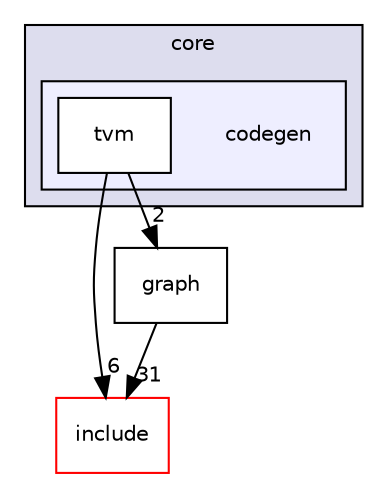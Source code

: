 digraph "onnxruntime/onnxruntime/core/codegen" {
  compound=true
  node [ fontsize="10", fontname="Helvetica"];
  edge [ labelfontsize="10", labelfontname="Helvetica"];
  subgraph clusterdir_d53f99a49d07d97f83b643cb8d6238c5 {
    graph [ bgcolor="#ddddee", pencolor="black", label="core" fontname="Helvetica", fontsize="10", URL="dir_d53f99a49d07d97f83b643cb8d6238c5.html"]
  subgraph clusterdir_9152529c34c619e2d001a39c823a5a99 {
    graph [ bgcolor="#eeeeff", pencolor="black", label="" URL="dir_9152529c34c619e2d001a39c823a5a99.html"];
    dir_9152529c34c619e2d001a39c823a5a99 [shape=plaintext label="codegen"];
    dir_5b7528e226bd908a3f863bce64d20786 [shape=box label="tvm" color="black" fillcolor="white" style="filled" URL="dir_5b7528e226bd908a3f863bce64d20786.html"];
  }
  }
  dir_f44f875884e6b767c5658db22ccaab42 [shape=box label="include" fillcolor="white" style="filled" color="red" URL="dir_f44f875884e6b767c5658db22ccaab42.html"];
  dir_fd1c4d3ff44b7bc5cd78669a34dd8be3 [shape=box label="graph" URL="dir_fd1c4d3ff44b7bc5cd78669a34dd8be3.html"];
  dir_5b7528e226bd908a3f863bce64d20786->dir_f44f875884e6b767c5658db22ccaab42 [headlabel="6", labeldistance=1.5 headhref="dir_000023_000004.html"];
  dir_5b7528e226bd908a3f863bce64d20786->dir_fd1c4d3ff44b7bc5cd78669a34dd8be3 [headlabel="2", labeldistance=1.5 headhref="dir_000023_000030.html"];
  dir_fd1c4d3ff44b7bc5cd78669a34dd8be3->dir_f44f875884e6b767c5658db22ccaab42 [headlabel="31", labeldistance=1.5 headhref="dir_000030_000004.html"];
}
